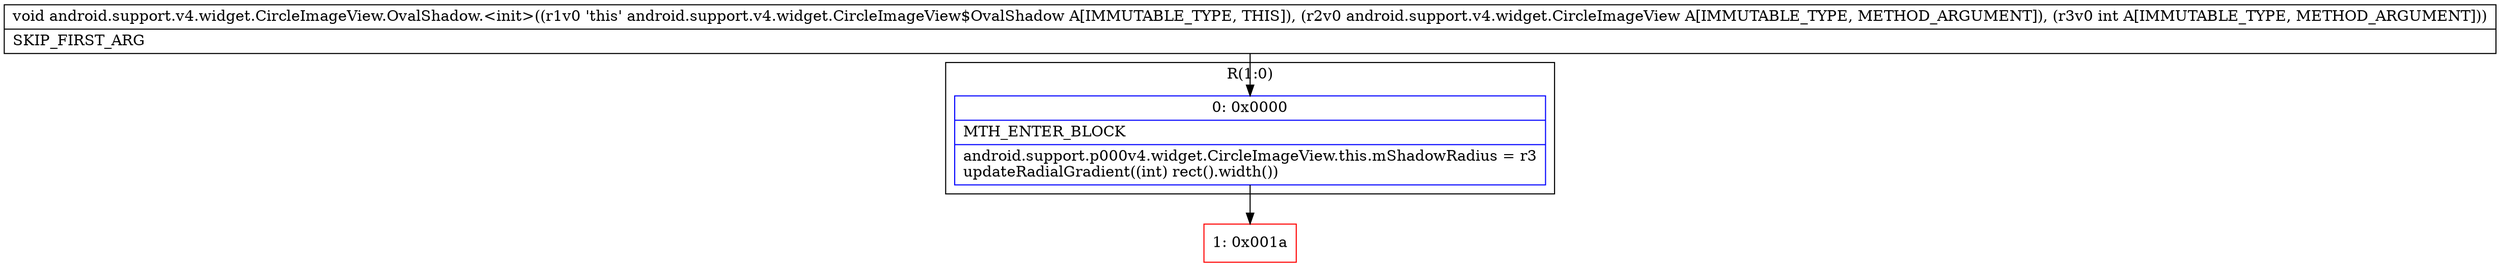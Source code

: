 digraph "CFG forandroid.support.v4.widget.CircleImageView.OvalShadow.\<init\>(Landroid\/support\/v4\/widget\/CircleImageView;I)V" {
subgraph cluster_Region_108265784 {
label = "R(1:0)";
node [shape=record,color=blue];
Node_0 [shape=record,label="{0\:\ 0x0000|MTH_ENTER_BLOCK\l|android.support.p000v4.widget.CircleImageView.this.mShadowRadius = r3\lupdateRadialGradient((int) rect().width())\l}"];
}
Node_1 [shape=record,color=red,label="{1\:\ 0x001a}"];
MethodNode[shape=record,label="{void android.support.v4.widget.CircleImageView.OvalShadow.\<init\>((r1v0 'this' android.support.v4.widget.CircleImageView$OvalShadow A[IMMUTABLE_TYPE, THIS]), (r2v0 android.support.v4.widget.CircleImageView A[IMMUTABLE_TYPE, METHOD_ARGUMENT]), (r3v0 int A[IMMUTABLE_TYPE, METHOD_ARGUMENT]))  | SKIP_FIRST_ARG\l}"];
MethodNode -> Node_0;
Node_0 -> Node_1;
}

